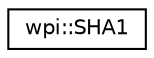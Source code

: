 digraph "Graphical Class Hierarchy"
{
  edge [fontname="Helvetica",fontsize="10",labelfontname="Helvetica",labelfontsize="10"];
  node [fontname="Helvetica",fontsize="10",shape=record];
  rankdir="LR";
  Node1 [label="wpi::SHA1",height=0.2,width=0.4,color="black", fillcolor="white", style="filled",URL="$classwpi_1_1SHA1.html"];
}
